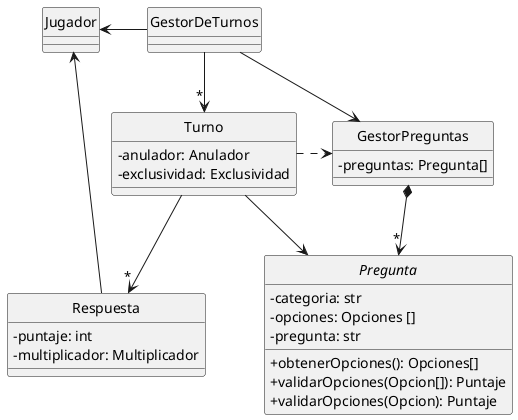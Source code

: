 @startuml tentativo2

skinparam monochrome true
hide circle
skinparam classAttributeIconSize 0

Abstract Pregunta {
    - categoria: str
    - opciones: Opciones []
    - pregunta: str
    + obtenerOpciones(): Opciones[]
    + validarOpciones(Opcion[]): Puntaje
    + validarOpciones(Opcion): Puntaje
}

class Turno {
    - anulador: Anulador
    - exclusividad: Exclusividad
}

class GestorPreguntas {
    - preguntas: Pregunta[]
}

class Jugador {


}

class Respuesta {
    - puntaje: int
    - multiplicador: Multiplicador
}

Jugador <- GestorDeTurnos
GestorDeTurnos -down-> GestorPreguntas
GestorDeTurnos -down-> "*" Turno
GestorPreguntas *-->"*" Pregunta
Turno --> Pregunta
Turno .> GestorPreguntas
Turno --> "*" Respuesta
Respuesta --> Jugador

@enduml